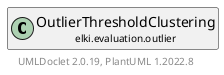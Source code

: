 @startuml
    remove .*\.(Instance|Par|Parameterizer|Factory)$
    set namespaceSeparator none
    hide empty fields
    hide empty methods

    class "<size:14>OutlierThresholdClustering.Par\n<size:10>elki.evaluation.outlier" as elki.evaluation.outlier.OutlierThresholdClustering.Par [[OutlierThresholdClustering.Par.html]] {
        {static} +SCALING_ID: OptionID
        {static} +THRESHOLD_ID: OptionID
        ~scaling: ScalingFunction
        ~threshold: double[]
        +configure(Parameterization): void
        +make(): OutlierThresholdClustering
    }

    interface "<size:14>Parameterizer\n<size:10>elki.utilities.optionhandling" as elki.utilities.optionhandling.Parameterizer [[../../utilities/optionhandling/Parameterizer.html]] {
        {abstract} +make(): Object
    }
    class "<size:14>OutlierThresholdClustering\n<size:10>elki.evaluation.outlier" as elki.evaluation.outlier.OutlierThresholdClustering [[OutlierThresholdClustering.html]]

    elki.utilities.optionhandling.Parameterizer <|.. elki.evaluation.outlier.OutlierThresholdClustering.Par
    elki.evaluation.outlier.OutlierThresholdClustering +-- elki.evaluation.outlier.OutlierThresholdClustering.Par

    center footer UMLDoclet 2.0.19, PlantUML 1.2022.8
@enduml

